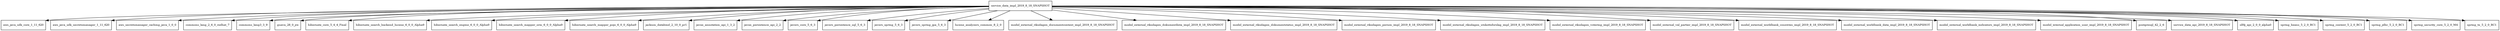 digraph service_data_impl_2019_8_18_SNAPSHOT_dependencies {
  node [shape = box, fontsize=10.0];
  service_data_impl_2019_8_18_SNAPSHOT -> aws_java_sdk_core_1_11_620;
  service_data_impl_2019_8_18_SNAPSHOT -> aws_java_sdk_secretsmanager_1_11_620;
  service_data_impl_2019_8_18_SNAPSHOT -> aws_secretsmanager_caching_java_1_0_0;
  service_data_impl_2019_8_18_SNAPSHOT -> commons_lang_2_6_0_redhat_7;
  service_data_impl_2019_8_18_SNAPSHOT -> commons_lang3_3_9;
  service_data_impl_2019_8_18_SNAPSHOT -> guava_28_0_jre;
  service_data_impl_2019_8_18_SNAPSHOT -> hibernate_core_5_4_4_Final;
  service_data_impl_2019_8_18_SNAPSHOT -> hibernate_search_backend_lucene_6_0_0_Alpha9;
  service_data_impl_2019_8_18_SNAPSHOT -> hibernate_search_engine_6_0_0_Alpha9;
  service_data_impl_2019_8_18_SNAPSHOT -> hibernate_search_mapper_orm_6_0_0_Alpha9;
  service_data_impl_2019_8_18_SNAPSHOT -> hibernate_search_mapper_pojo_6_0_0_Alpha9;
  service_data_impl_2019_8_18_SNAPSHOT -> jackson_databind_2_10_0_pr1;
  service_data_impl_2019_8_18_SNAPSHOT -> javax_annotation_api_1_3_2;
  service_data_impl_2019_8_18_SNAPSHOT -> javax_persistence_api_2_2;
  service_data_impl_2019_8_18_SNAPSHOT -> javers_core_5_6_3;
  service_data_impl_2019_8_18_SNAPSHOT -> javers_persistence_sql_5_6_3;
  service_data_impl_2019_8_18_SNAPSHOT -> javers_spring_5_6_3;
  service_data_impl_2019_8_18_SNAPSHOT -> javers_spring_jpa_5_6_3;
  service_data_impl_2019_8_18_SNAPSHOT -> lucene_analyzers_common_8_2_0;
  service_data_impl_2019_8_18_SNAPSHOT -> model_external_riksdagen_documentcontent_impl_2019_8_18_SNAPSHOT;
  service_data_impl_2019_8_18_SNAPSHOT -> model_external_riksdagen_dokumentlista_impl_2019_8_18_SNAPSHOT;
  service_data_impl_2019_8_18_SNAPSHOT -> model_external_riksdagen_dokumentstatus_impl_2019_8_18_SNAPSHOT;
  service_data_impl_2019_8_18_SNAPSHOT -> model_external_riksdagen_person_impl_2019_8_18_SNAPSHOT;
  service_data_impl_2019_8_18_SNAPSHOT -> model_external_riksdagen_utskottsforslag_impl_2019_8_18_SNAPSHOT;
  service_data_impl_2019_8_18_SNAPSHOT -> model_external_riksdagen_votering_impl_2019_8_18_SNAPSHOT;
  service_data_impl_2019_8_18_SNAPSHOT -> model_external_val_partier_impl_2019_8_18_SNAPSHOT;
  service_data_impl_2019_8_18_SNAPSHOT -> model_external_worldbank_countries_impl_2019_8_18_SNAPSHOT;
  service_data_impl_2019_8_18_SNAPSHOT -> model_external_worldbank_data_impl_2019_8_18_SNAPSHOT;
  service_data_impl_2019_8_18_SNAPSHOT -> model_external_worldbank_indicators_impl_2019_8_18_SNAPSHOT;
  service_data_impl_2019_8_18_SNAPSHOT -> model_internal_application_user_impl_2019_8_18_SNAPSHOT;
  service_data_impl_2019_8_18_SNAPSHOT -> postgresql_42_2_6;
  service_data_impl_2019_8_18_SNAPSHOT -> service_data_api_2019_8_18_SNAPSHOT;
  service_data_impl_2019_8_18_SNAPSHOT -> slf4j_api_2_0_0_alpha0;
  service_data_impl_2019_8_18_SNAPSHOT -> spring_beans_5_2_0_RC1;
  service_data_impl_2019_8_18_SNAPSHOT -> spring_context_5_2_0_RC1;
  service_data_impl_2019_8_18_SNAPSHOT -> spring_jdbc_5_2_0_RC1;
  service_data_impl_2019_8_18_SNAPSHOT -> spring_security_core_5_2_0_M4;
  service_data_impl_2019_8_18_SNAPSHOT -> spring_tx_5_2_0_RC1;
}
